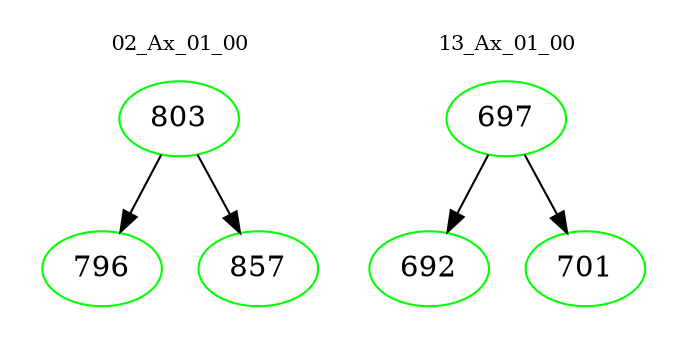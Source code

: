 digraph{
subgraph cluster_0 {
color = white
label = "02_Ax_01_00";
fontsize=10;
T0_803 [label="803", color="green"]
T0_803 -> T0_796 [color="black"]
T0_796 [label="796", color="green"]
T0_803 -> T0_857 [color="black"]
T0_857 [label="857", color="green"]
}
subgraph cluster_1 {
color = white
label = "13_Ax_01_00";
fontsize=10;
T1_697 [label="697", color="green"]
T1_697 -> T1_692 [color="black"]
T1_692 [label="692", color="green"]
T1_697 -> T1_701 [color="black"]
T1_701 [label="701", color="green"]
}
}
